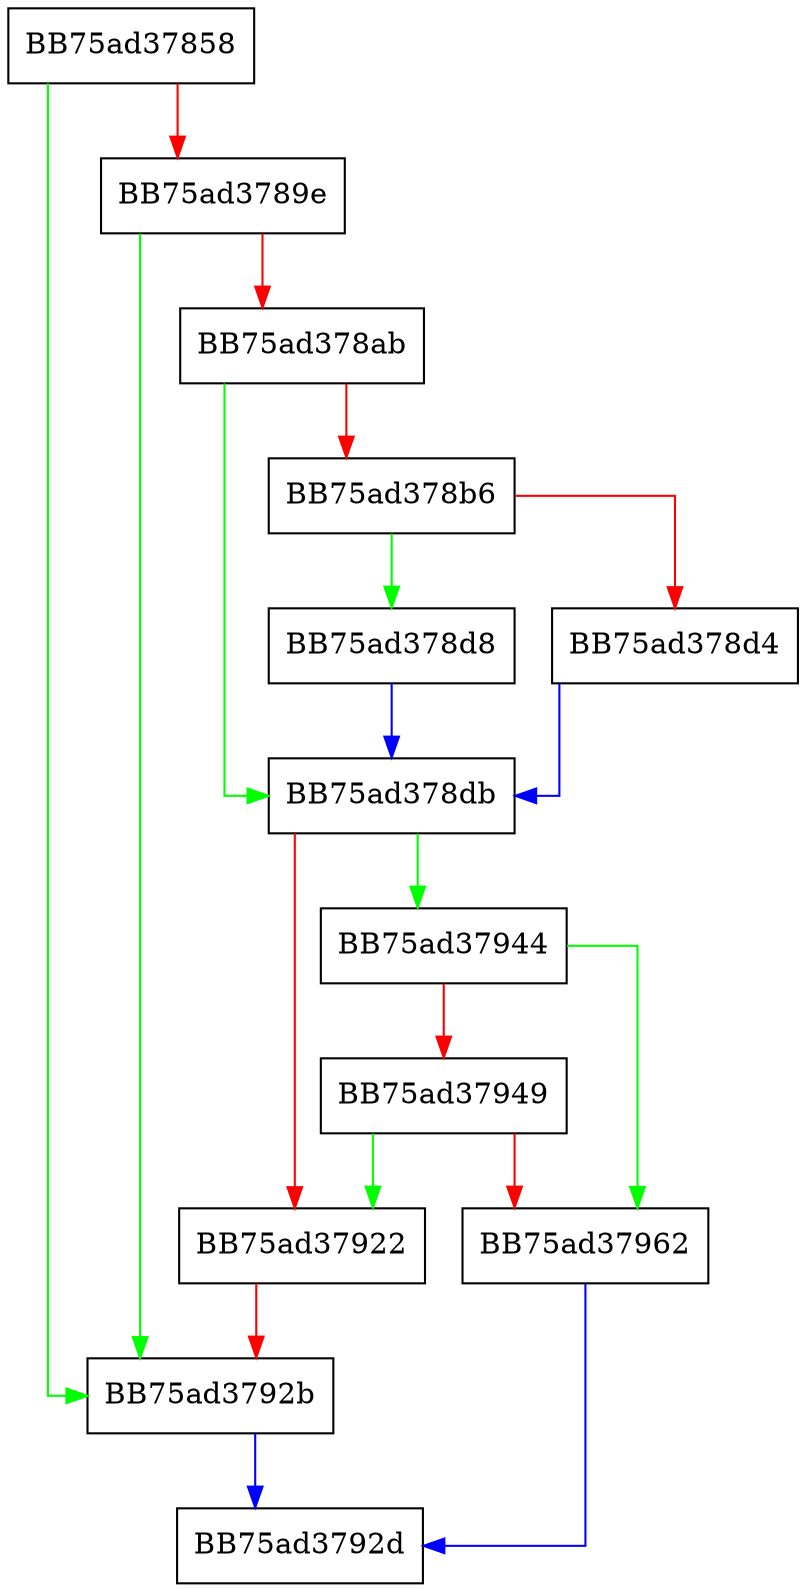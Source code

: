 digraph DumpProcInfo {
  node [shape="box"];
  graph [splines=ortho];
  BB75ad37858 -> BB75ad3792b [color="green"];
  BB75ad37858 -> BB75ad3789e [color="red"];
  BB75ad3789e -> BB75ad3792b [color="green"];
  BB75ad3789e -> BB75ad378ab [color="red"];
  BB75ad378ab -> BB75ad378db [color="green"];
  BB75ad378ab -> BB75ad378b6 [color="red"];
  BB75ad378b6 -> BB75ad378d8 [color="green"];
  BB75ad378b6 -> BB75ad378d4 [color="red"];
  BB75ad378d4 -> BB75ad378db [color="blue"];
  BB75ad378d8 -> BB75ad378db [color="blue"];
  BB75ad378db -> BB75ad37944 [color="green"];
  BB75ad378db -> BB75ad37922 [color="red"];
  BB75ad37922 -> BB75ad3792b [color="red"];
  BB75ad3792b -> BB75ad3792d [color="blue"];
  BB75ad37944 -> BB75ad37962 [color="green"];
  BB75ad37944 -> BB75ad37949 [color="red"];
  BB75ad37949 -> BB75ad37922 [color="green"];
  BB75ad37949 -> BB75ad37962 [color="red"];
  BB75ad37962 -> BB75ad3792d [color="blue"];
}